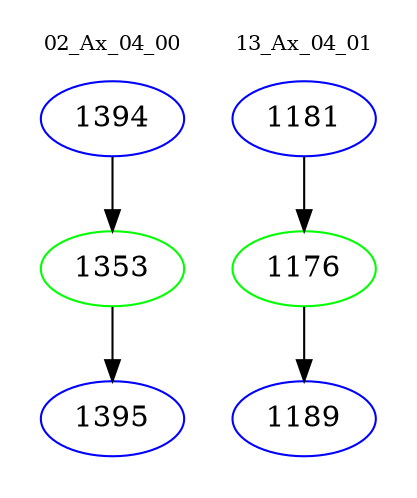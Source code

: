 digraph{
subgraph cluster_0 {
color = white
label = "02_Ax_04_00";
fontsize=10;
T0_1394 [label="1394", color="blue"]
T0_1394 -> T0_1353 [color="black"]
T0_1353 [label="1353", color="green"]
T0_1353 -> T0_1395 [color="black"]
T0_1395 [label="1395", color="blue"]
}
subgraph cluster_1 {
color = white
label = "13_Ax_04_01";
fontsize=10;
T1_1181 [label="1181", color="blue"]
T1_1181 -> T1_1176 [color="black"]
T1_1176 [label="1176", color="green"]
T1_1176 -> T1_1189 [color="black"]
T1_1189 [label="1189", color="blue"]
}
}
